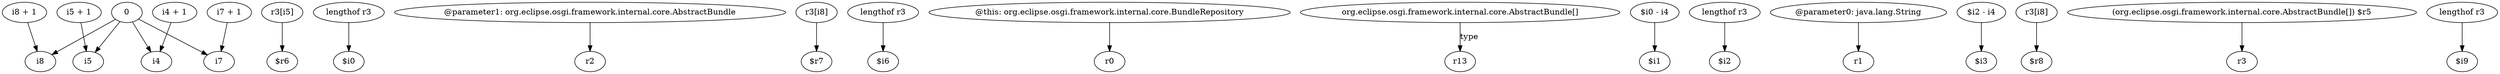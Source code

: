 digraph g {
0[label="i5 + 1"]
1[label="i5"]
0->1[label=""]
2[label="0"]
3[label="i8"]
2->3[label=""]
4[label="r3[i5]"]
5[label="$r6"]
4->5[label=""]
6[label="i4 + 1"]
7[label="i4"]
6->7[label=""]
8[label="i7 + 1"]
9[label="i7"]
8->9[label=""]
10[label="i8 + 1"]
10->3[label=""]
2->1[label=""]
11[label="lengthof r3"]
12[label="$i0"]
11->12[label=""]
13[label="@parameter1: org.eclipse.osgi.framework.internal.core.AbstractBundle"]
14[label="r2"]
13->14[label=""]
15[label="r3[i8]"]
16[label="$r7"]
15->16[label=""]
17[label="lengthof r3"]
18[label="$i6"]
17->18[label=""]
2->9[label=""]
19[label="@this: org.eclipse.osgi.framework.internal.core.BundleRepository"]
20[label="r0"]
19->20[label=""]
21[label="org.eclipse.osgi.framework.internal.core.AbstractBundle[]"]
22[label="r13"]
21->22[label="type"]
23[label="$i0 - i4"]
24[label="$i1"]
23->24[label=""]
25[label="lengthof r3"]
26[label="$i2"]
25->26[label=""]
27[label="@parameter0: java.lang.String"]
28[label="r1"]
27->28[label=""]
2->7[label=""]
29[label="$i2 - i4"]
30[label="$i3"]
29->30[label=""]
31[label="r3[i8]"]
32[label="$r8"]
31->32[label=""]
33[label="(org.eclipse.osgi.framework.internal.core.AbstractBundle[]) $r5"]
34[label="r3"]
33->34[label=""]
35[label="lengthof r3"]
36[label="$i9"]
35->36[label=""]
}
